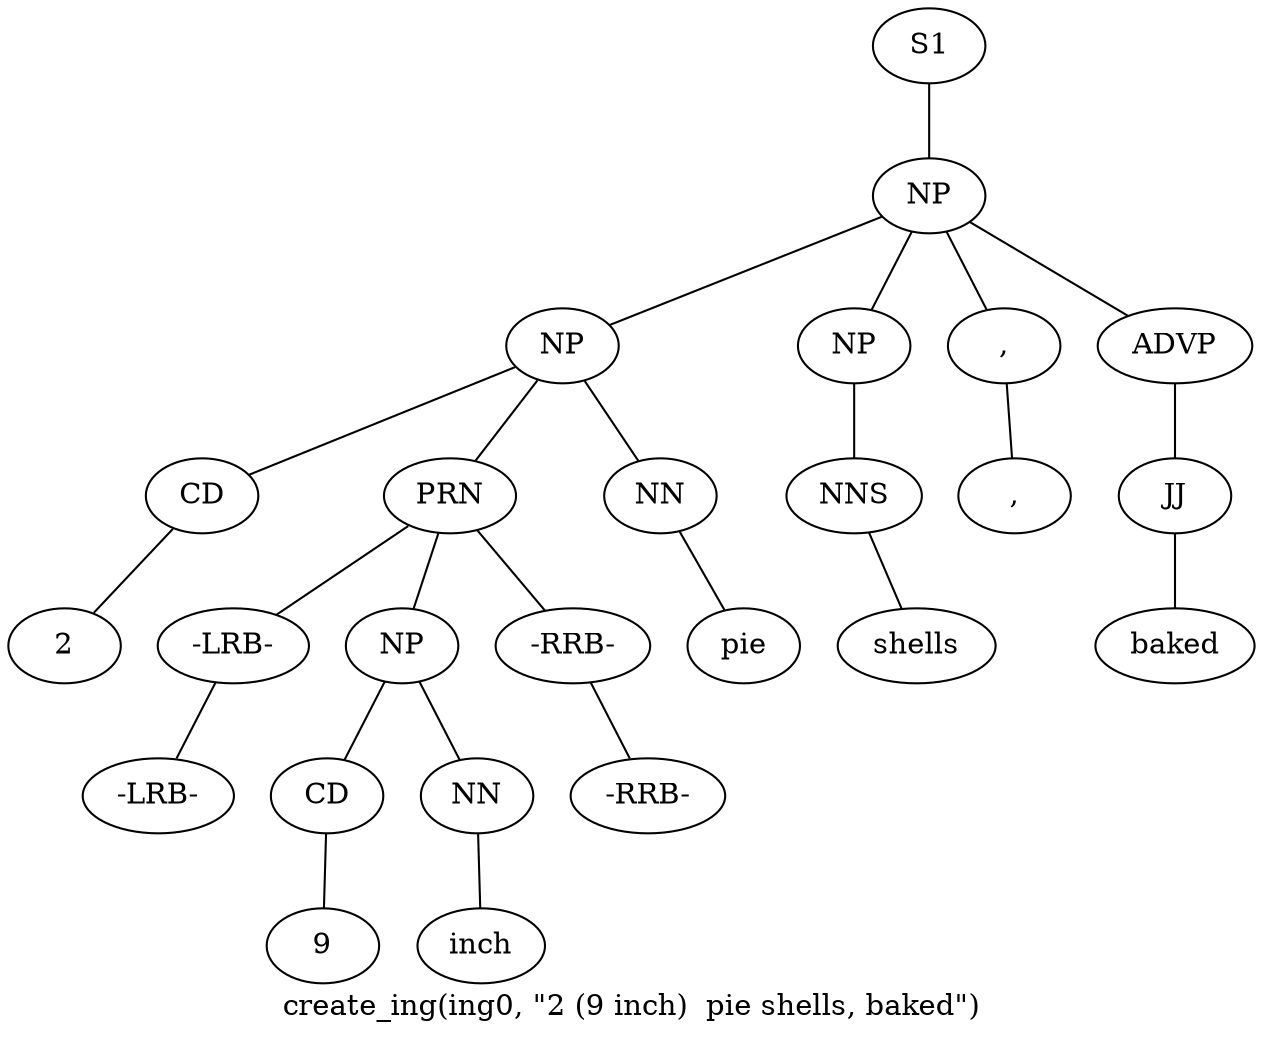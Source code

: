 graph SyntaxGraph {
	label = "create_ing(ing0, \"2 (9 inch)  pie shells, baked\")";
	Node0 [label="S1"];
	Node1 [label="NP"];
	Node2 [label="NP"];
	Node3 [label="CD"];
	Node4 [label="2"];
	Node5 [label="PRN"];
	Node6 [label="-LRB-"];
	Node7 [label="-LRB-"];
	Node8 [label="NP"];
	Node9 [label="CD"];
	Node10 [label="9"];
	Node11 [label="NN"];
	Node12 [label="inch"];
	Node13 [label="-RRB-"];
	Node14 [label="-RRB-"];
	Node15 [label="NN"];
	Node16 [label="pie"];
	Node17 [label="NP"];
	Node18 [label="NNS"];
	Node19 [label="shells"];
	Node20 [label=","];
	Node21 [label=","];
	Node22 [label="ADVP"];
	Node23 [label="JJ"];
	Node24 [label="baked"];

	Node0 -- Node1;
	Node1 -- Node2;
	Node1 -- Node17;
	Node1 -- Node20;
	Node1 -- Node22;
	Node2 -- Node3;
	Node2 -- Node5;
	Node2 -- Node15;
	Node3 -- Node4;
	Node5 -- Node6;
	Node5 -- Node8;
	Node5 -- Node13;
	Node6 -- Node7;
	Node8 -- Node9;
	Node8 -- Node11;
	Node9 -- Node10;
	Node11 -- Node12;
	Node13 -- Node14;
	Node15 -- Node16;
	Node17 -- Node18;
	Node18 -- Node19;
	Node20 -- Node21;
	Node22 -- Node23;
	Node23 -- Node24;
}